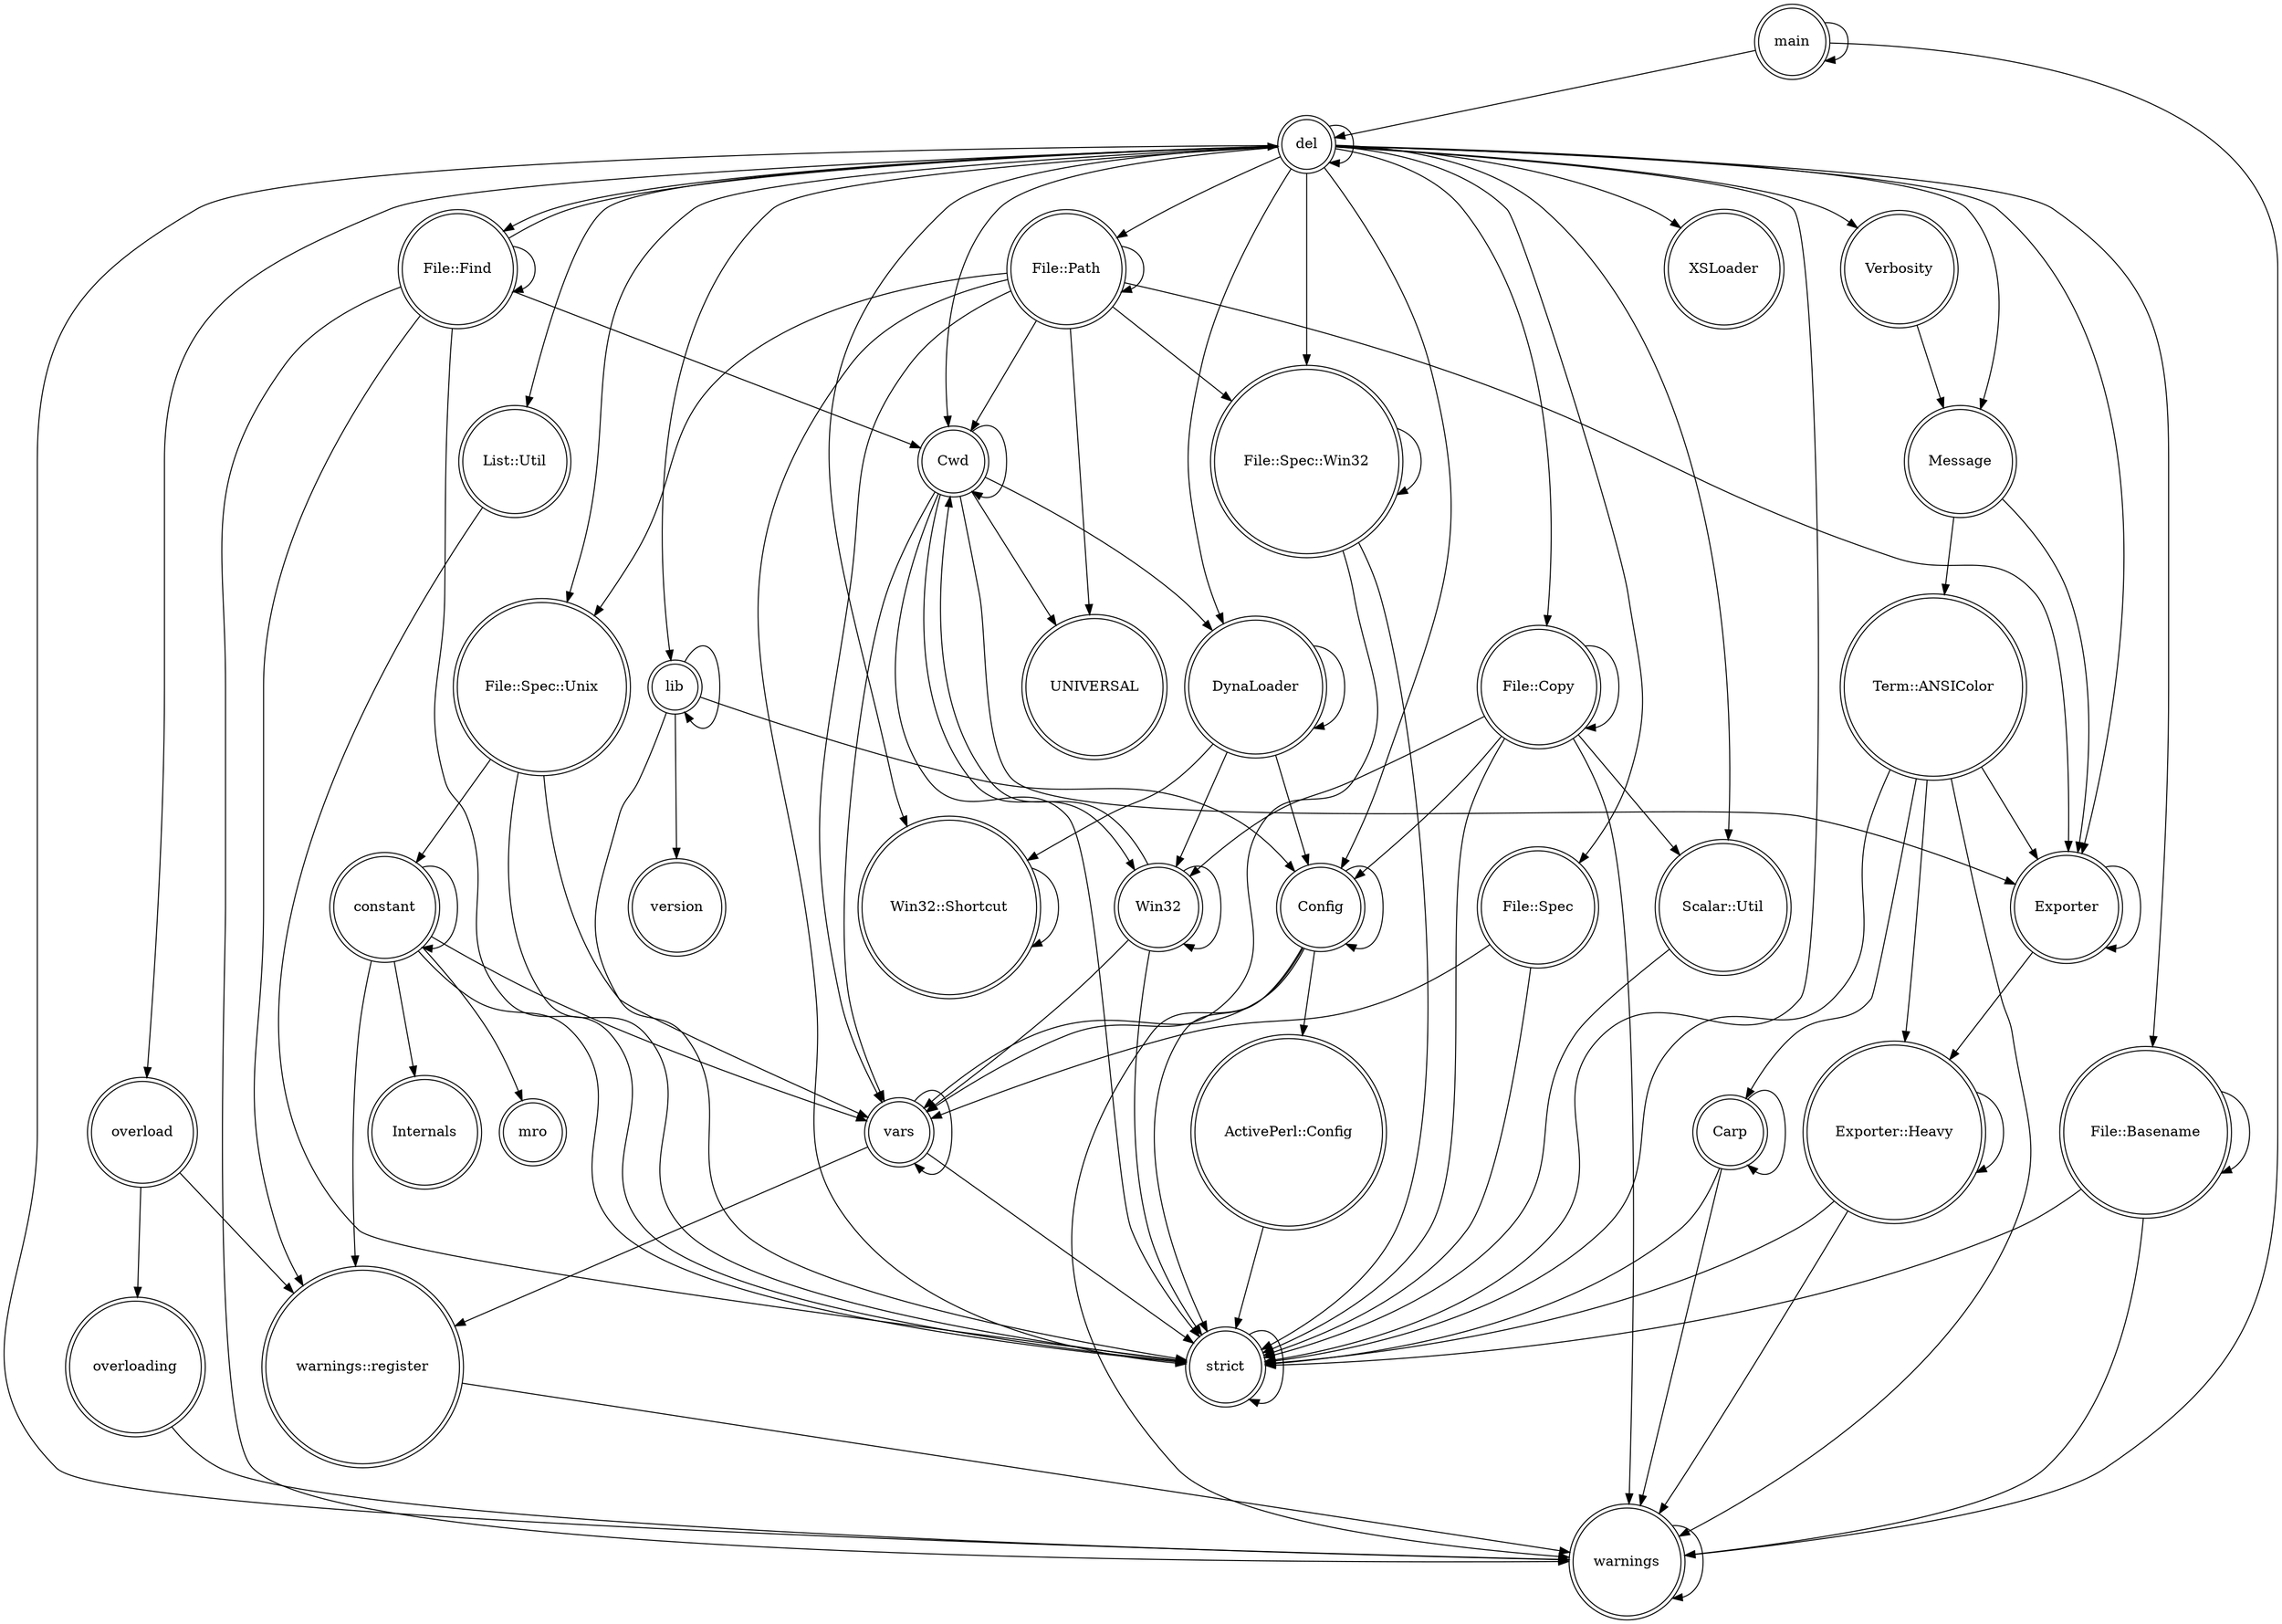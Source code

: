 digraph {
graph [overlap=false]
node [shape=doublecircle];
"File::Path" -> "strict";
"File::Basename" -> "File::Basename";
"File::Path" -> "File::Spec::Unix";
"del" -> "Win32::Shortcut";
"File::Spec" -> "vars";
"File::Path" -> "UNIVERSAL";
"File::Path" -> "Exporter";
"del" -> "del";
"main" -> "del";
"main" -> "main";
"Term::ANSIColor" -> "Carp";
"Cwd" -> "UNIVERSAL";
"File::Basename" -> "warnings";
"warnings" -> "warnings";
"del" -> "overload";
"File::Copy" -> "Win32";
"File::Spec::Unix" -> "strict";
"constant" -> "Internals";
"Win32" -> "strict";
"Term::ANSIColor" -> "warnings";
"warnings::register" -> "warnings";
"Win32" -> "Cwd";
"del" -> "Config";
"Carp" -> "Carp";
"strict" -> "strict";
"File::Path" -> "vars";
"File::Find" -> "warnings";
"del" -> "File::Basename";
"Carp" -> "strict";
"Exporter" -> "Exporter::Heavy";
"del" -> "DynaLoader";
"del" -> "warnings";
"File::Find" -> "File::Find";
"Scalar::Util" -> "strict";
"del" -> "File::Spec";
"vars" -> "vars";
"Cwd" -> "Win32";
"File::Find" -> "del";
"main" -> "warnings";
"File::Spec::Win32" -> "vars";
"del" -> "XSLoader";
"vars" -> "strict";
"File::Spec" -> "strict";
"Win32::Shortcut" -> "Win32::Shortcut";
"ActivePerl::Config" -> "strict";
"del" -> "Verbosity";
"Carp" -> "warnings";
"Config" -> "Config";
"File::Copy" -> "Config";
"Term::ANSIColor" -> "strict";
"Config" -> "warnings";
"File::Path" -> "File::Spec::Win32";
"Cwd" -> "Exporter";
"Cwd" -> "strict";
"DynaLoader" -> "Win32::Shortcut";
"DynaLoader" -> "Config";
"Message" -> "Exporter";
"Cwd" -> "DynaLoader";
"DynaLoader" -> "Win32";
"Config" -> "strict";
"Term::ANSIColor" -> "Exporter::Heavy";
"File::Spec::Win32" -> "strict";
"constant" -> "warnings::register";
"constant" -> "mro";
"del" -> "File::Path";
"File::Spec::Unix" -> "constant";
"File::Copy" -> "strict";
"constant" -> "vars";
"vars" -> "warnings::register";
"Exporter::Heavy" -> "strict";
"Win32" -> "vars";
"Exporter" -> "Exporter";
"del" -> "Exporter";
"DynaLoader" -> "DynaLoader";
"File::Find" -> "Cwd";
"File::Spec::Unix" -> "vars";
"lib" -> "strict";
"File::Find" -> "warnings::register";
"File::Copy" -> "Scalar::Util";
"Cwd" -> "Cwd";
"del" -> "List::Util";
"del" -> "Cwd";
"del" -> "Message";
"lib" -> "version";
"Exporter::Heavy" -> "warnings";
"lib" -> "lib";
"overloading" -> "warnings";
"File::Copy" -> "File::Copy";
"constant" -> "constant";
"constant" -> "strict";
"del" -> "Scalar::Util";
"Config" -> "vars";
"del" -> "File::Find";
"del" -> "File::Copy";
"File::Path" -> "Cwd";
"Term::ANSIColor" -> "Exporter";
"File::Find" -> "strict";
"del" -> "strict";
"overload" -> "warnings::register";
"overload" -> "overloading";
"del" -> "File::Spec::Win32";
"del" -> "File::Spec::Unix";
"List::Util" -> "strict";
"lib" -> "Config";
"Cwd" -> "vars";
"File::Copy" -> "warnings";
"File::Path" -> "File::Path";
"del" -> "lib";
"Win32" -> "Win32";
"File::Basename" -> "strict";
"File::Spec::Win32" -> "File::Spec::Win32";
"Verbosity" -> "Message";
"Message" -> "Term::ANSIColor";
"Config" -> "ActivePerl::Config";
"Exporter::Heavy" -> "Exporter::Heavy";
}
